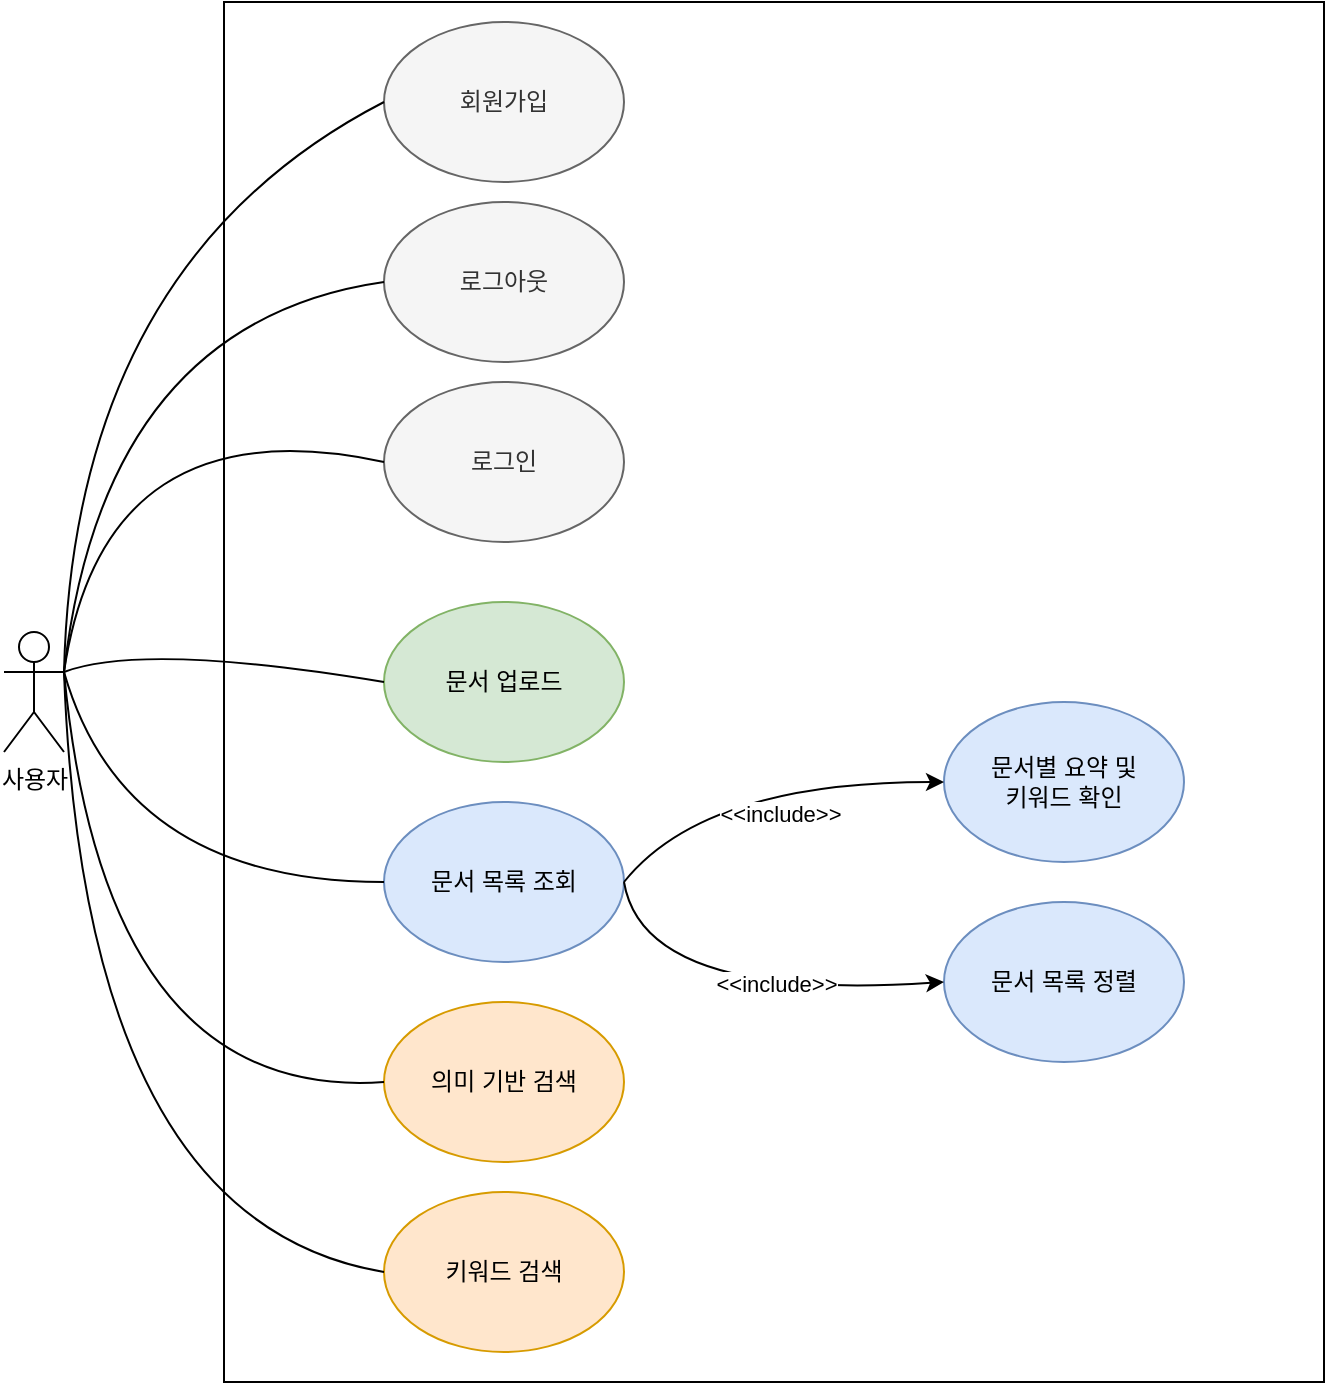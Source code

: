 <mxfile version="28.0.6">
  <diagram name="페이지-1" id="RGwoVH5NIFY4Fn0Sx2z7">
    <mxGraphModel dx="1188" dy="701" grid="1" gridSize="10" guides="1" tooltips="1" connect="1" arrows="1" fold="1" page="1" pageScale="1" pageWidth="827" pageHeight="1169" math="0" shadow="0">
      <root>
        <mxCell id="0" />
        <mxCell id="1" parent="0" />
        <mxCell id="zzvg7dmXKHMozz4KjReN-9" value="" style="rounded=0;whiteSpace=wrap;html=1;" vertex="1" parent="1">
          <mxGeometry x="170" y="60" width="550" height="690" as="geometry" />
        </mxCell>
        <mxCell id="zzvg7dmXKHMozz4KjReN-1" value="사용자" style="shape=umlActor;verticalLabelPosition=bottom;verticalAlign=top;html=1;outlineConnect=0;" vertex="1" parent="1">
          <mxGeometry x="60" y="375" width="30" height="60" as="geometry" />
        </mxCell>
        <mxCell id="zzvg7dmXKHMozz4KjReN-10" value="로그인" style="ellipse;whiteSpace=wrap;html=1;fillColor=#f5f5f5;fontColor=#333333;strokeColor=#666666;" vertex="1" parent="1">
          <mxGeometry x="250" y="250" width="120" height="80" as="geometry" />
        </mxCell>
        <mxCell id="zzvg7dmXKHMozz4KjReN-11" value="문서 업로드" style="ellipse;whiteSpace=wrap;html=1;fillColor=#d5e8d4;strokeColor=#82b366;" vertex="1" parent="1">
          <mxGeometry x="250" y="360" width="120" height="80" as="geometry" />
        </mxCell>
        <mxCell id="zzvg7dmXKHMozz4KjReN-12" value="키워드 검색" style="ellipse;whiteSpace=wrap;html=1;fillColor=#ffe6cc;strokeColor=#d79b00;" vertex="1" parent="1">
          <mxGeometry x="250" y="655" width="120" height="80" as="geometry" />
        </mxCell>
        <mxCell id="zzvg7dmXKHMozz4KjReN-13" value="의미 기반 검색" style="ellipse;whiteSpace=wrap;html=1;fillColor=#ffe6cc;strokeColor=#d79b00;" vertex="1" parent="1">
          <mxGeometry x="250" y="560" width="120" height="80" as="geometry" />
        </mxCell>
        <mxCell id="zzvg7dmXKHMozz4KjReN-18" value="회원가입" style="ellipse;whiteSpace=wrap;html=1;fillColor=#f5f5f5;fontColor=#333333;strokeColor=#666666;" vertex="1" parent="1">
          <mxGeometry x="250" y="70" width="120" height="80" as="geometry" />
        </mxCell>
        <mxCell id="zzvg7dmXKHMozz4KjReN-19" value="문서 목록 조회" style="ellipse;whiteSpace=wrap;html=1;fillColor=#dae8fc;strokeColor=#6c8ebf;" vertex="1" parent="1">
          <mxGeometry x="250" y="460" width="120" height="80" as="geometry" />
        </mxCell>
        <mxCell id="zzvg7dmXKHMozz4KjReN-23" value="" style="curved=1;endArrow=none;html=1;rounded=0;exitX=1;exitY=0.333;exitDx=0;exitDy=0;exitPerimeter=0;entryX=0;entryY=0.5;entryDx=0;entryDy=0;endFill=0;" edge="1" parent="1" source="zzvg7dmXKHMozz4KjReN-1" target="zzvg7dmXKHMozz4KjReN-18">
          <mxGeometry width="50" height="50" relative="1" as="geometry">
            <mxPoint x="420" y="420" as="sourcePoint" />
            <mxPoint x="470" y="370" as="targetPoint" />
            <Array as="points">
              <mxPoint x="95" y="190" />
            </Array>
          </mxGeometry>
        </mxCell>
        <mxCell id="zzvg7dmXKHMozz4KjReN-24" value="" style="curved=1;endArrow=none;html=1;rounded=0;exitX=1;exitY=0.333;exitDx=0;exitDy=0;exitPerimeter=0;entryX=0;entryY=0.5;entryDx=0;entryDy=0;endFill=0;" edge="1" parent="1" source="zzvg7dmXKHMozz4KjReN-1" target="zzvg7dmXKHMozz4KjReN-10">
          <mxGeometry width="50" height="50" relative="1" as="geometry">
            <mxPoint x="135" y="440" as="sourcePoint" />
            <mxPoint x="275" y="205" as="targetPoint" />
            <Array as="points">
              <mxPoint x="110" y="260" />
            </Array>
          </mxGeometry>
        </mxCell>
        <mxCell id="zzvg7dmXKHMozz4KjReN-25" value="" style="curved=1;endArrow=none;html=1;rounded=0;exitX=1;exitY=0.333;exitDx=0;exitDy=0;exitPerimeter=0;entryX=0;entryY=0.5;entryDx=0;entryDy=0;endFill=0;" edge="1" parent="1" source="zzvg7dmXKHMozz4KjReN-1" target="zzvg7dmXKHMozz4KjReN-11">
          <mxGeometry width="50" height="50" relative="1" as="geometry">
            <mxPoint x="120" y="440" as="sourcePoint" />
            <mxPoint x="260" y="305" as="targetPoint" />
            <Array as="points">
              <mxPoint x="130" y="380" />
            </Array>
          </mxGeometry>
        </mxCell>
        <mxCell id="zzvg7dmXKHMozz4KjReN-26" value="" style="curved=1;endArrow=none;html=1;rounded=0;exitX=1;exitY=0.333;exitDx=0;exitDy=0;exitPerimeter=0;entryX=0;entryY=0.5;entryDx=0;entryDy=0;endFill=0;" edge="1" parent="1" source="zzvg7dmXKHMozz4KjReN-1" target="zzvg7dmXKHMozz4KjReN-19">
          <mxGeometry width="50" height="50" relative="1" as="geometry">
            <mxPoint x="200" y="665" as="sourcePoint" />
            <mxPoint x="340" y="530" as="targetPoint" />
            <Array as="points">
              <mxPoint x="120" y="500" />
            </Array>
          </mxGeometry>
        </mxCell>
        <mxCell id="zzvg7dmXKHMozz4KjReN-27" value="" style="curved=1;endArrow=none;html=1;rounded=0;exitX=1;exitY=0.333;exitDx=0;exitDy=0;exitPerimeter=0;entryX=0;entryY=0.5;entryDx=0;entryDy=0;endFill=0;" edge="1" parent="1" source="zzvg7dmXKHMozz4KjReN-1" target="zzvg7dmXKHMozz4KjReN-13">
          <mxGeometry width="50" height="50" relative="1" as="geometry">
            <mxPoint x="200" y="725" as="sourcePoint" />
            <mxPoint x="340" y="590" as="targetPoint" />
            <Array as="points">
              <mxPoint x="110" y="610" />
            </Array>
          </mxGeometry>
        </mxCell>
        <mxCell id="zzvg7dmXKHMozz4KjReN-28" value="" style="curved=1;endArrow=none;html=1;rounded=0;exitX=1;exitY=0.333;exitDx=0;exitDy=0;exitPerimeter=0;entryX=0;entryY=0.5;entryDx=0;entryDy=0;endFill=0;" edge="1" parent="1" source="zzvg7dmXKHMozz4KjReN-1" target="zzvg7dmXKHMozz4KjReN-12">
          <mxGeometry width="50" height="50" relative="1" as="geometry">
            <mxPoint x="210" y="715" as="sourcePoint" />
            <mxPoint x="350" y="580" as="targetPoint" />
            <Array as="points">
              <mxPoint x="100" y="670" />
            </Array>
          </mxGeometry>
        </mxCell>
        <mxCell id="zzvg7dmXKHMozz4KjReN-35" value="문서별 요약 및 &lt;br&gt;키워드 확인" style="ellipse;whiteSpace=wrap;html=1;fillColor=#dae8fc;strokeColor=#6c8ebf;" vertex="1" parent="1">
          <mxGeometry x="530" y="410" width="120" height="80" as="geometry" />
        </mxCell>
        <mxCell id="zzvg7dmXKHMozz4KjReN-36" value="문서 목록 정렬" style="ellipse;whiteSpace=wrap;html=1;fillColor=#dae8fc;strokeColor=#6c8ebf;" vertex="1" parent="1">
          <mxGeometry x="530" y="510" width="120" height="80" as="geometry" />
        </mxCell>
        <mxCell id="zzvg7dmXKHMozz4KjReN-37" value="" style="curved=1;endArrow=classic;html=1;rounded=0;exitX=1;exitY=0.5;exitDx=0;exitDy=0;entryX=0;entryY=0.5;entryDx=0;entryDy=0;" edge="1" parent="1" source="zzvg7dmXKHMozz4KjReN-19" target="zzvg7dmXKHMozz4KjReN-35">
          <mxGeometry width="50" height="50" relative="1" as="geometry">
            <mxPoint x="490" y="460" as="sourcePoint" />
            <mxPoint x="640" y="450" as="targetPoint" />
            <Array as="points">
              <mxPoint x="410" y="450" />
            </Array>
          </mxGeometry>
        </mxCell>
        <mxCell id="zzvg7dmXKHMozz4KjReN-39" value="&amp;lt;&amp;lt;include&amp;gt;&amp;gt;" style="edgeLabel;html=1;align=center;verticalAlign=middle;resizable=0;points=[];" vertex="1" connectable="0" parent="zzvg7dmXKHMozz4KjReN-37">
          <mxGeometry x="-0.083" y="-16" relative="1" as="geometry">
            <mxPoint x="17" as="offset" />
          </mxGeometry>
        </mxCell>
        <mxCell id="zzvg7dmXKHMozz4KjReN-38" value="" style="curved=1;endArrow=classic;html=1;rounded=0;exitX=1;exitY=0.5;exitDx=0;exitDy=0;entryX=0;entryY=0.5;entryDx=0;entryDy=0;" edge="1" parent="1" source="zzvg7dmXKHMozz4KjReN-19" target="zzvg7dmXKHMozz4KjReN-36">
          <mxGeometry width="50" height="50" relative="1" as="geometry">
            <mxPoint x="580" y="460" as="sourcePoint" />
            <mxPoint x="730" y="450" as="targetPoint" />
            <Array as="points">
              <mxPoint x="380" y="560" />
            </Array>
          </mxGeometry>
        </mxCell>
        <mxCell id="zzvg7dmXKHMozz4KjReN-40" value="&amp;lt;&amp;lt;include&amp;gt;&amp;gt;" style="edgeLabel;html=1;align=center;verticalAlign=middle;resizable=0;points=[];" vertex="1" connectable="0" parent="zzvg7dmXKHMozz4KjReN-38">
          <mxGeometry x="0.202" y="5" relative="1" as="geometry">
            <mxPoint as="offset" />
          </mxGeometry>
        </mxCell>
        <mxCell id="zzvg7dmXKHMozz4KjReN-42" value="로그아웃" style="ellipse;whiteSpace=wrap;html=1;fillColor=#f5f5f5;fontColor=#333333;strokeColor=#666666;" vertex="1" parent="1">
          <mxGeometry x="250" y="160" width="120" height="80" as="geometry" />
        </mxCell>
        <mxCell id="zzvg7dmXKHMozz4KjReN-43" value="" style="curved=1;endArrow=none;html=1;rounded=0;exitX=1;exitY=0.333;exitDx=0;exitDy=0;exitPerimeter=0;entryX=0;entryY=0.5;entryDx=0;entryDy=0;endFill=0;" edge="1" parent="1" source="zzvg7dmXKHMozz4KjReN-1" target="zzvg7dmXKHMozz4KjReN-42">
          <mxGeometry width="50" height="50" relative="1" as="geometry">
            <mxPoint x="170" y="465" as="sourcePoint" />
            <mxPoint x="320" y="320" as="targetPoint" />
            <Array as="points">
              <mxPoint x="110" y="220" />
            </Array>
          </mxGeometry>
        </mxCell>
      </root>
    </mxGraphModel>
  </diagram>
</mxfile>
